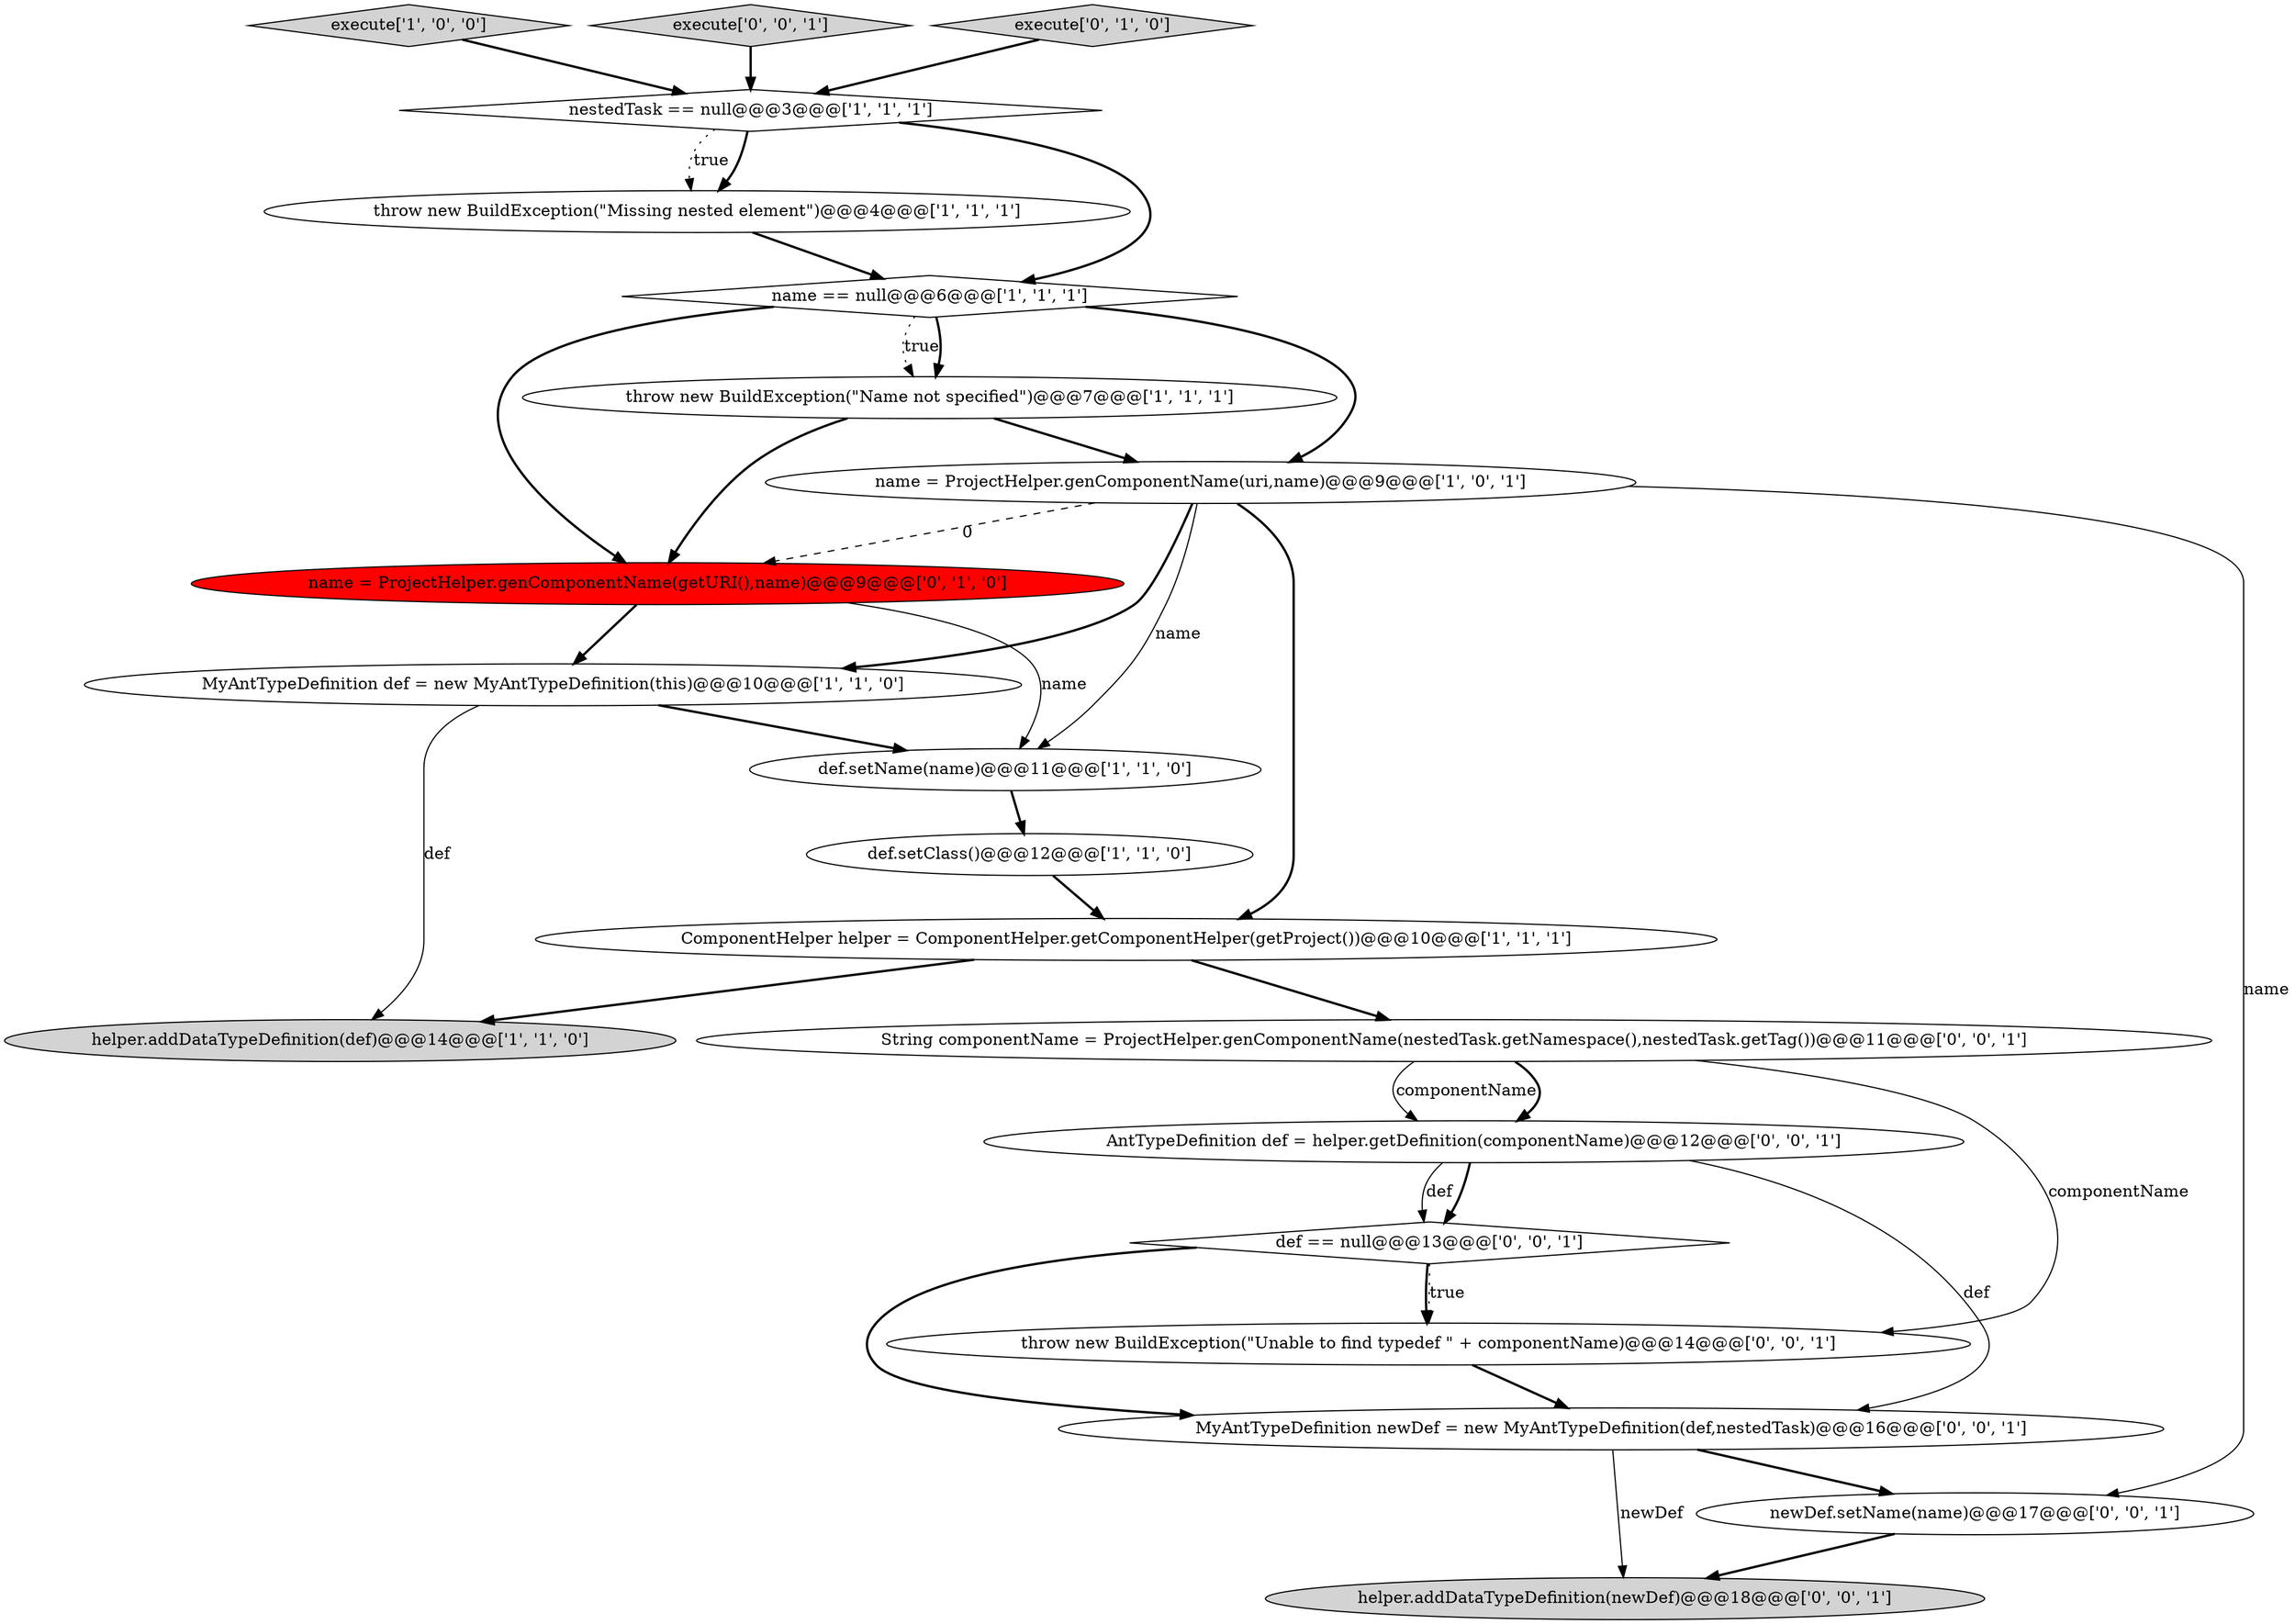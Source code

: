 digraph {
6 [style = filled, label = "MyAntTypeDefinition def = new MyAntTypeDefinition(this)@@@10@@@['1', '1', '0']", fillcolor = white, shape = ellipse image = "AAA0AAABBB1BBB"];
18 [style = filled, label = "helper.addDataTypeDefinition(newDef)@@@18@@@['0', '0', '1']", fillcolor = lightgray, shape = ellipse image = "AAA0AAABBB3BBB"];
15 [style = filled, label = "MyAntTypeDefinition newDef = new MyAntTypeDefinition(def,nestedTask)@@@16@@@['0', '0', '1']", fillcolor = white, shape = ellipse image = "AAA0AAABBB3BBB"];
19 [style = filled, label = "newDef.setName(name)@@@17@@@['0', '0', '1']", fillcolor = white, shape = ellipse image = "AAA0AAABBB3BBB"];
4 [style = filled, label = "execute['1', '0', '0']", fillcolor = lightgray, shape = diamond image = "AAA0AAABBB1BBB"];
14 [style = filled, label = "execute['0', '0', '1']", fillcolor = lightgray, shape = diamond image = "AAA0AAABBB3BBB"];
16 [style = filled, label = "def == null@@@13@@@['0', '0', '1']", fillcolor = white, shape = diamond image = "AAA0AAABBB3BBB"];
0 [style = filled, label = "name == null@@@6@@@['1', '1', '1']", fillcolor = white, shape = diamond image = "AAA0AAABBB1BBB"];
9 [style = filled, label = "name = ProjectHelper.genComponentName(uri,name)@@@9@@@['1', '0', '1']", fillcolor = white, shape = ellipse image = "AAA0AAABBB1BBB"];
3 [style = filled, label = "helper.addDataTypeDefinition(def)@@@14@@@['1', '1', '0']", fillcolor = lightgray, shape = ellipse image = "AAA0AAABBB1BBB"];
5 [style = filled, label = "throw new BuildException(\"Name not specified\")@@@7@@@['1', '1', '1']", fillcolor = white, shape = ellipse image = "AAA0AAABBB1BBB"];
8 [style = filled, label = "ComponentHelper helper = ComponentHelper.getComponentHelper(getProject())@@@10@@@['1', '1', '1']", fillcolor = white, shape = ellipse image = "AAA0AAABBB1BBB"];
11 [style = filled, label = "execute['0', '1', '0']", fillcolor = lightgray, shape = diamond image = "AAA0AAABBB2BBB"];
7 [style = filled, label = "throw new BuildException(\"Missing nested element\")@@@4@@@['1', '1', '1']", fillcolor = white, shape = ellipse image = "AAA0AAABBB1BBB"];
2 [style = filled, label = "def.setClass()@@@12@@@['1', '1', '0']", fillcolor = white, shape = ellipse image = "AAA0AAABBB1BBB"];
20 [style = filled, label = "AntTypeDefinition def = helper.getDefinition(componentName)@@@12@@@['0', '0', '1']", fillcolor = white, shape = ellipse image = "AAA0AAABBB3BBB"];
17 [style = filled, label = "throw new BuildException(\"Unable to find typedef \" + componentName)@@@14@@@['0', '0', '1']", fillcolor = white, shape = ellipse image = "AAA0AAABBB3BBB"];
13 [style = filled, label = "String componentName = ProjectHelper.genComponentName(nestedTask.getNamespace(),nestedTask.getTag())@@@11@@@['0', '0', '1']", fillcolor = white, shape = ellipse image = "AAA0AAABBB3BBB"];
10 [style = filled, label = "nestedTask == null@@@3@@@['1', '1', '1']", fillcolor = white, shape = diamond image = "AAA0AAABBB1BBB"];
1 [style = filled, label = "def.setName(name)@@@11@@@['1', '1', '0']", fillcolor = white, shape = ellipse image = "AAA0AAABBB1BBB"];
12 [style = filled, label = "name = ProjectHelper.genComponentName(getURI(),name)@@@9@@@['0', '1', '0']", fillcolor = red, shape = ellipse image = "AAA1AAABBB2BBB"];
6->3 [style = solid, label="def"];
4->10 [style = bold, label=""];
16->15 [style = bold, label=""];
0->9 [style = bold, label=""];
19->18 [style = bold, label=""];
0->5 [style = dotted, label="true"];
5->9 [style = bold, label=""];
0->12 [style = bold, label=""];
16->17 [style = dotted, label="true"];
12->1 [style = solid, label="name"];
8->3 [style = bold, label=""];
15->18 [style = solid, label="newDef"];
13->17 [style = solid, label="componentName"];
14->10 [style = bold, label=""];
7->0 [style = bold, label=""];
16->17 [style = bold, label=""];
15->19 [style = bold, label=""];
9->8 [style = bold, label=""];
12->6 [style = bold, label=""];
10->7 [style = bold, label=""];
9->6 [style = bold, label=""];
20->15 [style = solid, label="def"];
6->1 [style = bold, label=""];
20->16 [style = bold, label=""];
5->12 [style = bold, label=""];
11->10 [style = bold, label=""];
13->20 [style = solid, label="componentName"];
10->0 [style = bold, label=""];
17->15 [style = bold, label=""];
1->2 [style = bold, label=""];
9->12 [style = dashed, label="0"];
20->16 [style = solid, label="def"];
9->19 [style = solid, label="name"];
9->1 [style = solid, label="name"];
10->7 [style = dotted, label="true"];
8->13 [style = bold, label=""];
2->8 [style = bold, label=""];
0->5 [style = bold, label=""];
13->20 [style = bold, label=""];
}
